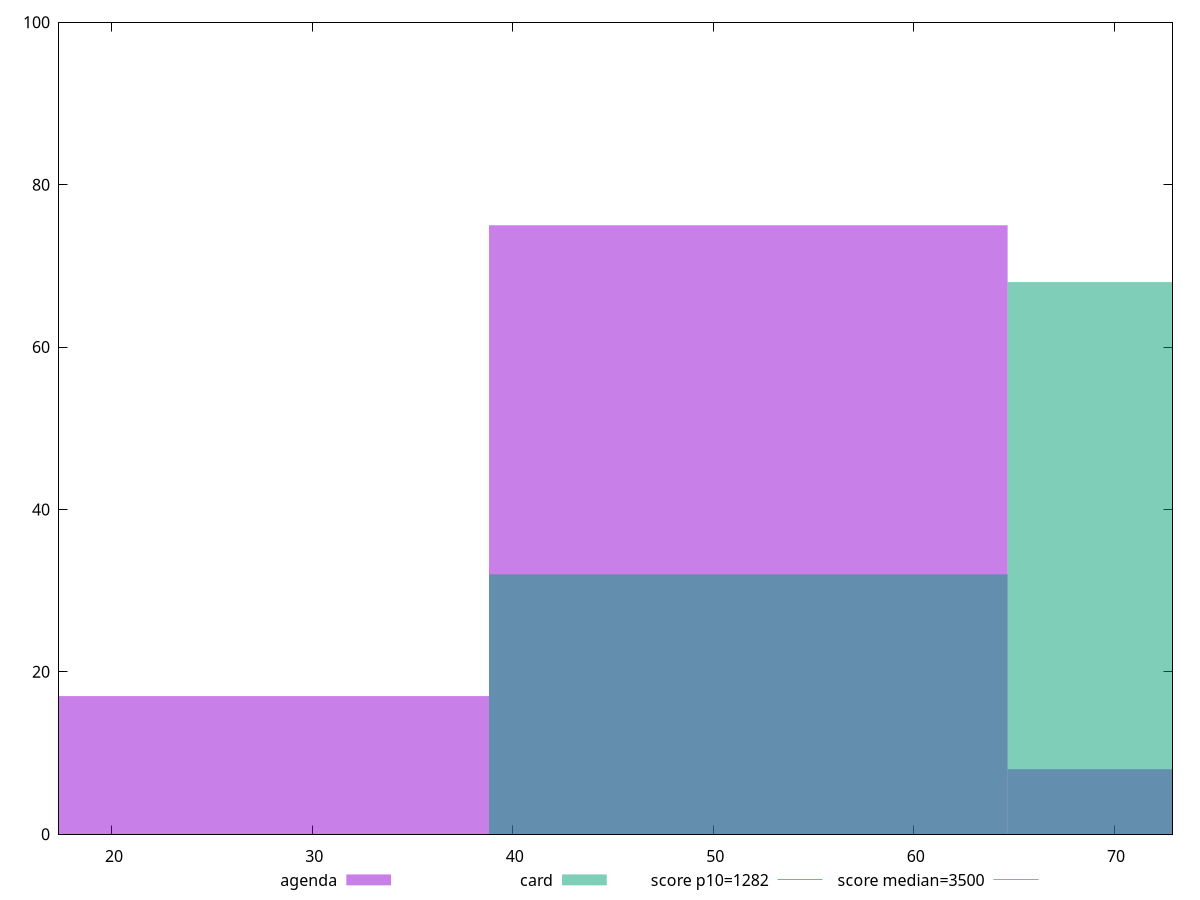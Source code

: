 reset

$agenda <<EOF
51.75201171850128 75
25.87600585925064 17
77.62801757775192 8
EOF

$card <<EOF
77.62801757775192 68
51.75201171850128 32
EOF

set key outside below
set boxwidth 25.87600585925064
set xrange [17.36:72.916]
set yrange [0:100]
set trange [0:100]
set style fill transparent solid 0.5 noborder

set parametric
set terminal svg size 640, 500 enhanced background rgb 'white'
set output "reports/report_00031_2021-02-24T23-18-18.084Z/bootup-time/comparison/histogram/1_vs_2.svg"

plot $agenda title "agenda" with boxes, \
     $card title "card" with boxes, \
     1282,t title "score p10=1282", \
     3500,t title "score median=3500"

reset
